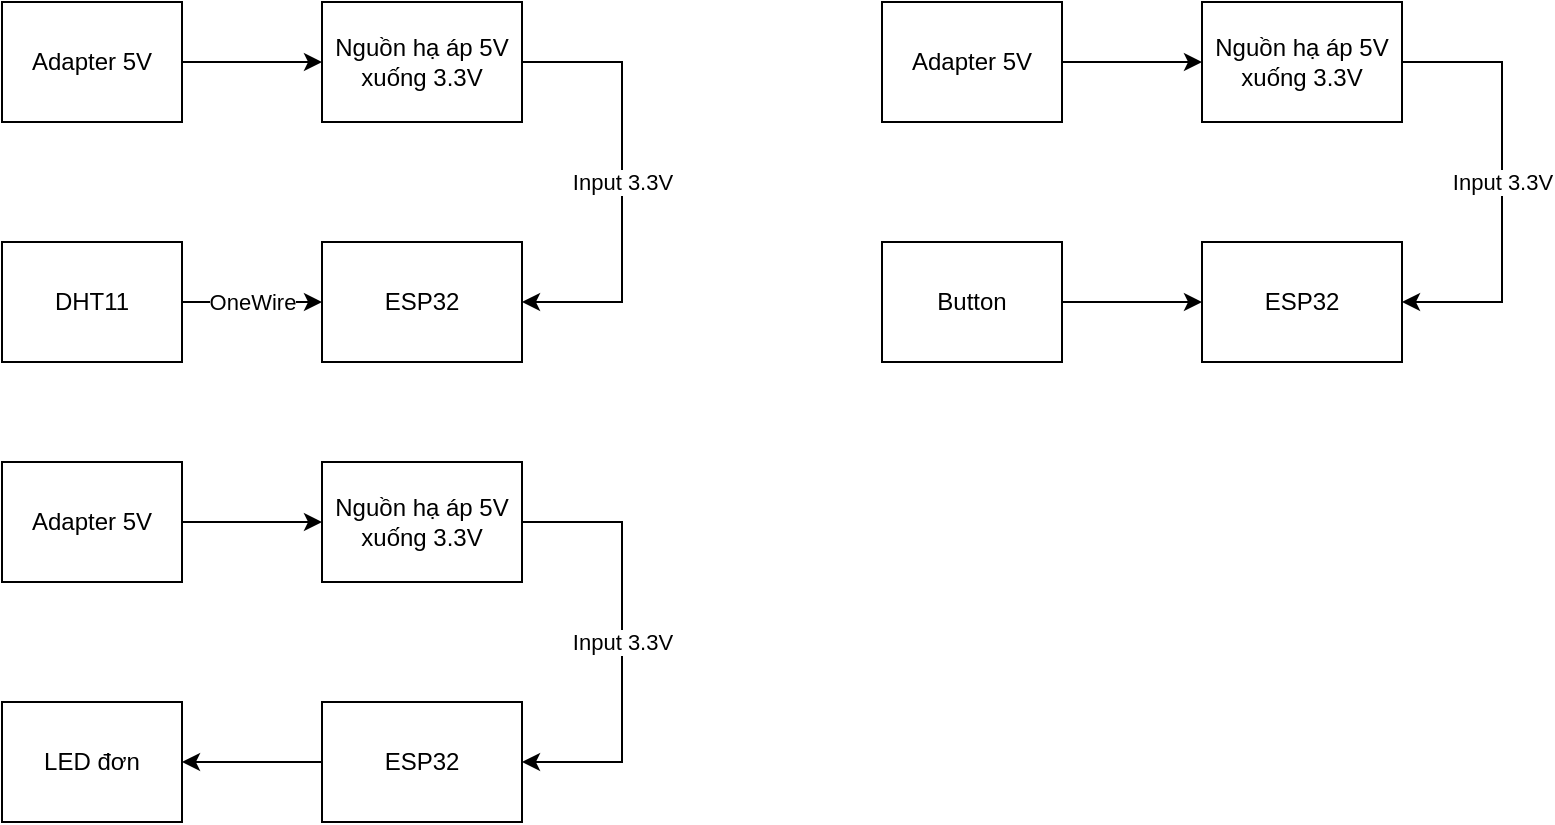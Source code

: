<mxfile version="20.2.5" type="github">
  <diagram id="pT1ACEBDp5Zp1uZIwRWU" name="Page-1">
    <mxGraphModel dx="1108" dy="460" grid="1" gridSize="10" guides="1" tooltips="1" connect="1" arrows="1" fold="1" page="1" pageScale="1" pageWidth="1654" pageHeight="1169" math="0" shadow="0">
      <root>
        <mxCell id="0" />
        <mxCell id="1" parent="0" />
        <mxCell id="rySYJTmvGV1bSroh9qv7-1" value="Nguồn hạ áp 5V xuống 3.3V" style="rounded=0;whiteSpace=wrap;html=1;" vertex="1" parent="1">
          <mxGeometry x="200" y="40" width="100" height="60" as="geometry" />
        </mxCell>
        <mxCell id="rySYJTmvGV1bSroh9qv7-2" value="Adapter 5V" style="rounded=0;whiteSpace=wrap;html=1;" vertex="1" parent="1">
          <mxGeometry x="40" y="40" width="90" height="60" as="geometry" />
        </mxCell>
        <mxCell id="rySYJTmvGV1bSroh9qv7-3" value="" style="endArrow=classic;html=1;rounded=0;exitX=1;exitY=0.5;exitDx=0;exitDy=0;entryX=0;entryY=0.5;entryDx=0;entryDy=0;" edge="1" parent="1" source="rySYJTmvGV1bSroh9qv7-2" target="rySYJTmvGV1bSroh9qv7-1">
          <mxGeometry width="50" height="50" relative="1" as="geometry">
            <mxPoint x="530" y="130" as="sourcePoint" />
            <mxPoint x="580" y="80" as="targetPoint" />
          </mxGeometry>
        </mxCell>
        <mxCell id="rySYJTmvGV1bSroh9qv7-4" value="ESP32" style="rounded=0;whiteSpace=wrap;html=1;direction=west;" vertex="1" parent="1">
          <mxGeometry x="200" y="160" width="100" height="60" as="geometry" />
        </mxCell>
        <mxCell id="rySYJTmvGV1bSroh9qv7-5" value="" style="endArrow=classic;html=1;rounded=0;exitX=1;exitY=0.5;exitDx=0;exitDy=0;entryX=0;entryY=0.5;entryDx=0;entryDy=0;" edge="1" parent="1" source="rySYJTmvGV1bSroh9qv7-1" target="rySYJTmvGV1bSroh9qv7-4">
          <mxGeometry relative="1" as="geometry">
            <mxPoint x="500" y="100" as="sourcePoint" />
            <mxPoint x="600" y="100" as="targetPoint" />
            <Array as="points">
              <mxPoint x="350" y="70" />
              <mxPoint x="350" y="190" />
            </Array>
          </mxGeometry>
        </mxCell>
        <mxCell id="rySYJTmvGV1bSroh9qv7-6" value="Input 3.3V" style="edgeLabel;resizable=0;html=1;align=center;verticalAlign=middle;" connectable="0" vertex="1" parent="rySYJTmvGV1bSroh9qv7-5">
          <mxGeometry relative="1" as="geometry" />
        </mxCell>
        <mxCell id="rySYJTmvGV1bSroh9qv7-7" value="DHT11" style="rounded=0;whiteSpace=wrap;html=1;" vertex="1" parent="1">
          <mxGeometry x="40" y="160" width="90" height="60" as="geometry" />
        </mxCell>
        <mxCell id="rySYJTmvGV1bSroh9qv7-9" value="" style="endArrow=classic;html=1;rounded=0;exitX=1;exitY=0.5;exitDx=0;exitDy=0;entryX=1;entryY=0.5;entryDx=0;entryDy=0;" edge="1" parent="1" source="rySYJTmvGV1bSroh9qv7-7" target="rySYJTmvGV1bSroh9qv7-4">
          <mxGeometry relative="1" as="geometry">
            <mxPoint x="200" y="100" as="sourcePoint" />
            <mxPoint x="300" y="100" as="targetPoint" />
          </mxGeometry>
        </mxCell>
        <mxCell id="rySYJTmvGV1bSroh9qv7-10" value="OneWire" style="edgeLabel;resizable=0;html=1;align=center;verticalAlign=middle;" connectable="0" vertex="1" parent="rySYJTmvGV1bSroh9qv7-9">
          <mxGeometry relative="1" as="geometry" />
        </mxCell>
        <mxCell id="rySYJTmvGV1bSroh9qv7-11" value="Nguồn hạ áp 5V xuống 3.3V" style="rounded=0;whiteSpace=wrap;html=1;" vertex="1" parent="1">
          <mxGeometry x="640" y="40" width="100" height="60" as="geometry" />
        </mxCell>
        <mxCell id="rySYJTmvGV1bSroh9qv7-12" value="Adapter 5V" style="rounded=0;whiteSpace=wrap;html=1;" vertex="1" parent="1">
          <mxGeometry x="480" y="40" width="90" height="60" as="geometry" />
        </mxCell>
        <mxCell id="rySYJTmvGV1bSroh9qv7-13" value="" style="endArrow=classic;html=1;rounded=0;exitX=1;exitY=0.5;exitDx=0;exitDy=0;entryX=0;entryY=0.5;entryDx=0;entryDy=0;" edge="1" parent="1" source="rySYJTmvGV1bSroh9qv7-12" target="rySYJTmvGV1bSroh9qv7-11">
          <mxGeometry width="50" height="50" relative="1" as="geometry">
            <mxPoint x="970" y="130" as="sourcePoint" />
            <mxPoint x="1020" y="80" as="targetPoint" />
          </mxGeometry>
        </mxCell>
        <mxCell id="rySYJTmvGV1bSroh9qv7-14" value="ESP32" style="rounded=0;whiteSpace=wrap;html=1;direction=west;" vertex="1" parent="1">
          <mxGeometry x="640" y="160" width="100" height="60" as="geometry" />
        </mxCell>
        <mxCell id="rySYJTmvGV1bSroh9qv7-15" value="" style="endArrow=classic;html=1;rounded=0;exitX=1;exitY=0.5;exitDx=0;exitDy=0;entryX=0;entryY=0.5;entryDx=0;entryDy=0;" edge="1" parent="1" source="rySYJTmvGV1bSroh9qv7-11" target="rySYJTmvGV1bSroh9qv7-14">
          <mxGeometry relative="1" as="geometry">
            <mxPoint x="940" y="100" as="sourcePoint" />
            <mxPoint x="1040" y="100" as="targetPoint" />
            <Array as="points">
              <mxPoint x="790" y="70" />
              <mxPoint x="790" y="190" />
            </Array>
          </mxGeometry>
        </mxCell>
        <mxCell id="rySYJTmvGV1bSroh9qv7-16" value="Input 3.3V" style="edgeLabel;resizable=0;html=1;align=center;verticalAlign=middle;" connectable="0" vertex="1" parent="rySYJTmvGV1bSroh9qv7-15">
          <mxGeometry relative="1" as="geometry" />
        </mxCell>
        <mxCell id="rySYJTmvGV1bSroh9qv7-17" value="Button" style="rounded=0;whiteSpace=wrap;html=1;" vertex="1" parent="1">
          <mxGeometry x="480" y="160" width="90" height="60" as="geometry" />
        </mxCell>
        <mxCell id="rySYJTmvGV1bSroh9qv7-18" value="" style="endArrow=classic;html=1;rounded=0;exitX=1;exitY=0.5;exitDx=0;exitDy=0;entryX=1;entryY=0.5;entryDx=0;entryDy=0;" edge="1" parent="1" source="rySYJTmvGV1bSroh9qv7-17" target="rySYJTmvGV1bSroh9qv7-14">
          <mxGeometry relative="1" as="geometry">
            <mxPoint x="640" y="100" as="sourcePoint" />
            <mxPoint x="740" y="100" as="targetPoint" />
          </mxGeometry>
        </mxCell>
        <mxCell id="rySYJTmvGV1bSroh9qv7-20" value="Nguồn hạ áp 5V xuống 3.3V" style="rounded=0;whiteSpace=wrap;html=1;" vertex="1" parent="1">
          <mxGeometry x="200" y="270" width="100" height="60" as="geometry" />
        </mxCell>
        <mxCell id="rySYJTmvGV1bSroh9qv7-21" value="Adapter 5V" style="rounded=0;whiteSpace=wrap;html=1;" vertex="1" parent="1">
          <mxGeometry x="40" y="270" width="90" height="60" as="geometry" />
        </mxCell>
        <mxCell id="rySYJTmvGV1bSroh9qv7-22" value="" style="endArrow=classic;html=1;rounded=0;exitX=1;exitY=0.5;exitDx=0;exitDy=0;entryX=0;entryY=0.5;entryDx=0;entryDy=0;" edge="1" parent="1" source="rySYJTmvGV1bSroh9qv7-21" target="rySYJTmvGV1bSroh9qv7-20">
          <mxGeometry width="50" height="50" relative="1" as="geometry">
            <mxPoint x="530" y="360" as="sourcePoint" />
            <mxPoint x="580" y="310" as="targetPoint" />
          </mxGeometry>
        </mxCell>
        <mxCell id="rySYJTmvGV1bSroh9qv7-23" value="ESP32" style="rounded=0;whiteSpace=wrap;html=1;direction=west;" vertex="1" parent="1">
          <mxGeometry x="200" y="390" width="100" height="60" as="geometry" />
        </mxCell>
        <mxCell id="rySYJTmvGV1bSroh9qv7-24" value="" style="endArrow=classic;html=1;rounded=0;exitX=1;exitY=0.5;exitDx=0;exitDy=0;entryX=0;entryY=0.5;entryDx=0;entryDy=0;" edge="1" parent="1" source="rySYJTmvGV1bSroh9qv7-20" target="rySYJTmvGV1bSroh9qv7-23">
          <mxGeometry relative="1" as="geometry">
            <mxPoint x="500" y="330" as="sourcePoint" />
            <mxPoint x="600" y="330" as="targetPoint" />
            <Array as="points">
              <mxPoint x="350" y="300" />
              <mxPoint x="350" y="420" />
            </Array>
          </mxGeometry>
        </mxCell>
        <mxCell id="rySYJTmvGV1bSroh9qv7-25" value="Input 3.3V" style="edgeLabel;resizable=0;html=1;align=center;verticalAlign=middle;" connectable="0" vertex="1" parent="rySYJTmvGV1bSroh9qv7-24">
          <mxGeometry relative="1" as="geometry" />
        </mxCell>
        <mxCell id="rySYJTmvGV1bSroh9qv7-26" value="LED đơn" style="rounded=0;whiteSpace=wrap;html=1;" vertex="1" parent="1">
          <mxGeometry x="40" y="390" width="90" height="60" as="geometry" />
        </mxCell>
        <mxCell id="rySYJTmvGV1bSroh9qv7-29" value="" style="endArrow=classic;html=1;rounded=0;exitX=1;exitY=0.5;exitDx=0;exitDy=0;entryX=1;entryY=0.5;entryDx=0;entryDy=0;" edge="1" parent="1" source="rySYJTmvGV1bSroh9qv7-23" target="rySYJTmvGV1bSroh9qv7-26">
          <mxGeometry width="50" height="50" relative="1" as="geometry">
            <mxPoint x="540" y="320" as="sourcePoint" />
            <mxPoint x="590" y="270" as="targetPoint" />
          </mxGeometry>
        </mxCell>
      </root>
    </mxGraphModel>
  </diagram>
</mxfile>
